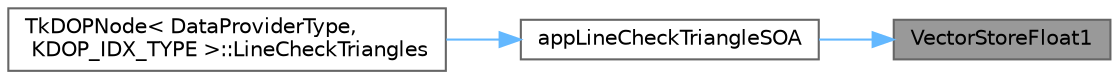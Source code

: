 digraph "VectorStoreFloat1"
{
 // INTERACTIVE_SVG=YES
 // LATEX_PDF_SIZE
  bgcolor="transparent";
  edge [fontname=Helvetica,fontsize=10,labelfontname=Helvetica,labelfontsize=10];
  node [fontname=Helvetica,fontsize=10,shape=box,height=0.2,width=0.4];
  rankdir="RL";
  Node1 [id="Node000001",label="VectorStoreFloat1",height=0.2,width=0.4,color="gray40", fillcolor="grey60", style="filled", fontcolor="black",tooltip="Stores the X component of a vector to unaligned memory."];
  Node1 -> Node2 [id="edge1_Node000001_Node000002",dir="back",color="steelblue1",style="solid",tooltip=" "];
  Node2 [id="Node000002",label="appLineCheckTriangleSOA",height=0.2,width=0.4,color="grey40", fillcolor="white", style="filled",URL="$d4/de9/kDOP_8h.html#ade17a6712620eb620e8fd08cf292b524",tooltip="Line vs triangle intersection test."];
  Node2 -> Node3 [id="edge2_Node000002_Node000003",dir="back",color="steelblue1",style="solid",tooltip=" "];
  Node3 [id="Node000003",label="TkDOPNode\< DataProviderType,\l KDOP_IDX_TYPE \>::LineCheckTriangles",height=0.2,width=0.4,color="grey40", fillcolor="white", style="filled",URL="$da/d46/structTkDOPNode.html#a53c4d43a7f340a93c6d3096b44996e62",tooltip=" "];
}
